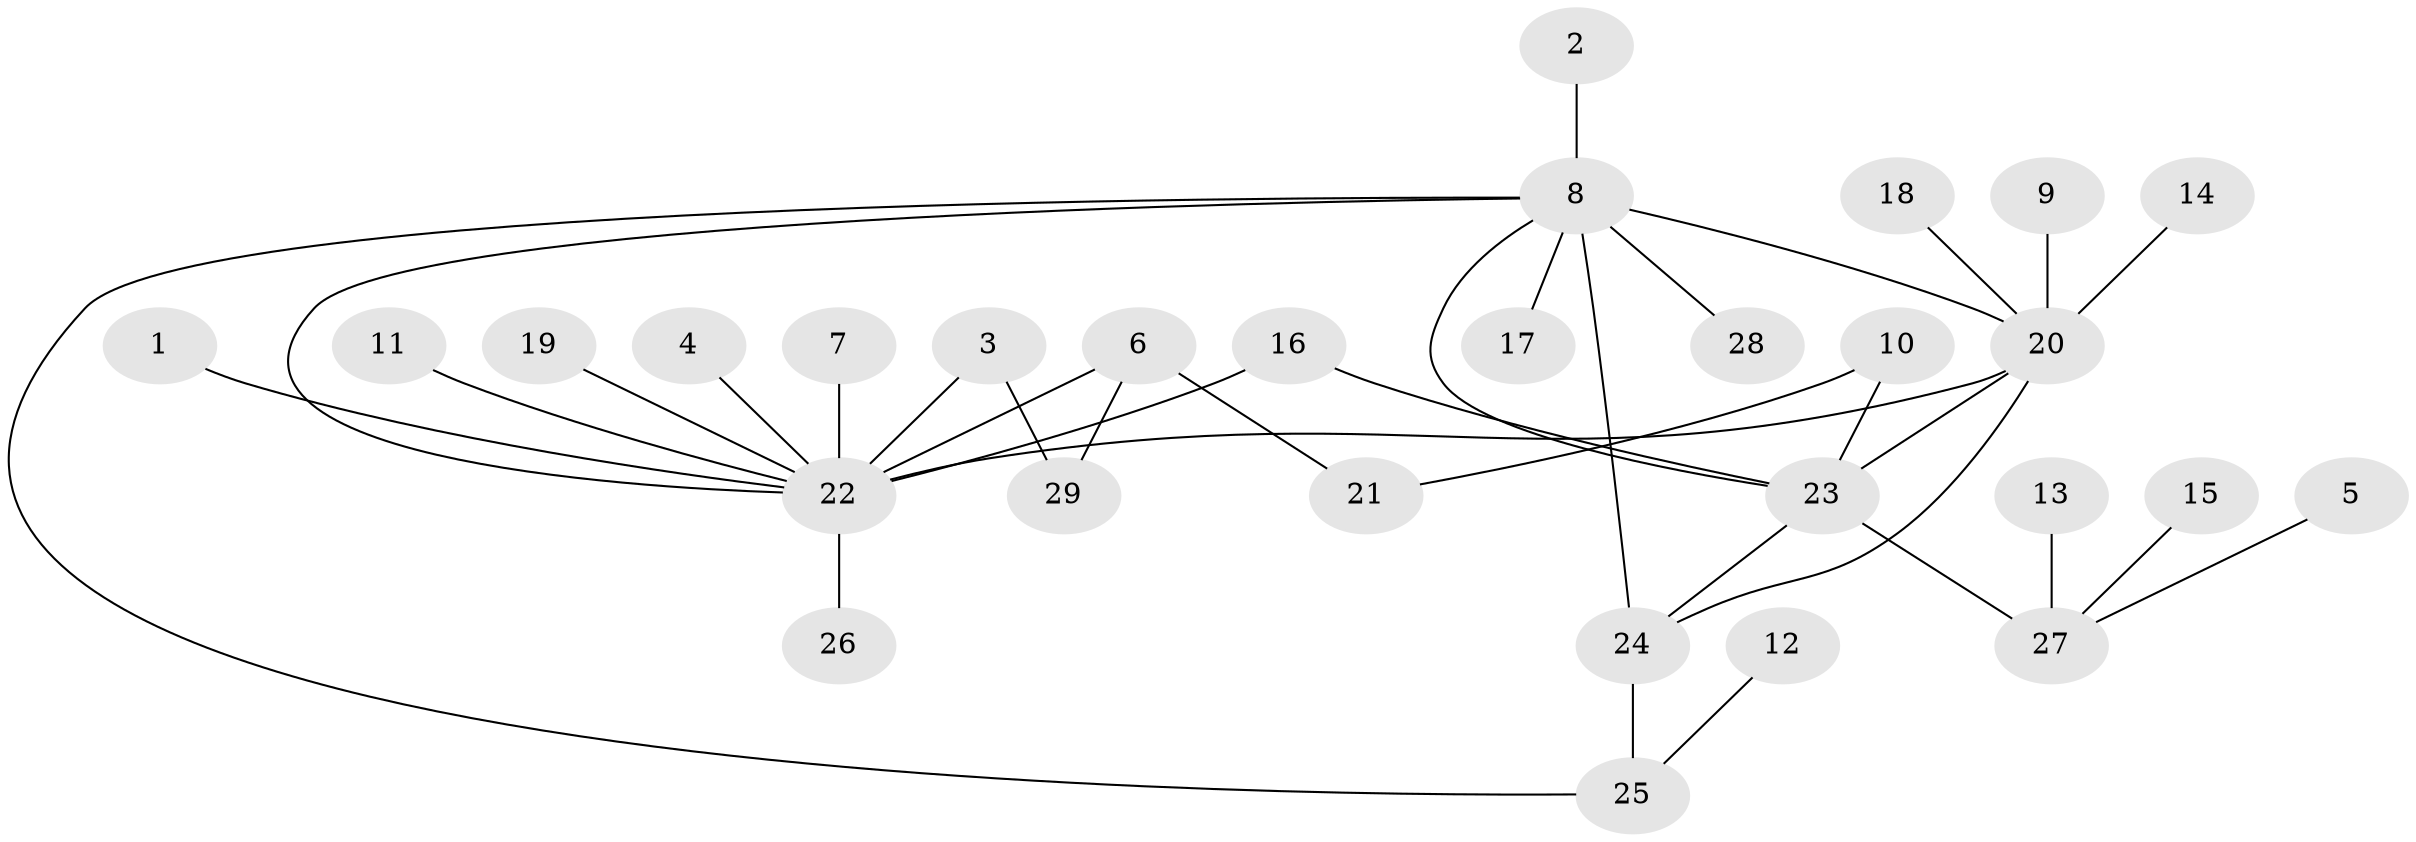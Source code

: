 // original degree distribution, {14: 0.017857142857142856, 10: 0.017857142857142856, 1: 0.5357142857142857, 4: 0.05357142857142857, 3: 0.07142857142857142, 2: 0.23214285714285715, 8: 0.017857142857142856, 7: 0.017857142857142856, 9: 0.017857142857142856, 6: 0.017857142857142856}
// Generated by graph-tools (version 1.1) at 2025/01/03/09/25 03:01:46]
// undirected, 29 vertices, 36 edges
graph export_dot {
graph [start="1"]
  node [color=gray90,style=filled];
  1;
  2;
  3;
  4;
  5;
  6;
  7;
  8;
  9;
  10;
  11;
  12;
  13;
  14;
  15;
  16;
  17;
  18;
  19;
  20;
  21;
  22;
  23;
  24;
  25;
  26;
  27;
  28;
  29;
  1 -- 22 [weight=1.0];
  2 -- 8 [weight=1.0];
  3 -- 22 [weight=1.0];
  3 -- 29 [weight=1.0];
  4 -- 22 [weight=1.0];
  5 -- 27 [weight=1.0];
  6 -- 21 [weight=1.0];
  6 -- 22 [weight=2.0];
  6 -- 29 [weight=1.0];
  7 -- 22 [weight=1.0];
  8 -- 17 [weight=1.0];
  8 -- 20 [weight=1.0];
  8 -- 22 [weight=1.0];
  8 -- 23 [weight=1.0];
  8 -- 24 [weight=2.0];
  8 -- 25 [weight=1.0];
  8 -- 28 [weight=1.0];
  9 -- 20 [weight=1.0];
  10 -- 21 [weight=1.0];
  10 -- 23 [weight=1.0];
  11 -- 22 [weight=1.0];
  12 -- 25 [weight=1.0];
  13 -- 27 [weight=1.0];
  14 -- 20 [weight=1.0];
  15 -- 27 [weight=1.0];
  16 -- 22 [weight=1.0];
  16 -- 23 [weight=1.0];
  18 -- 20 [weight=1.0];
  19 -- 22 [weight=1.0];
  20 -- 22 [weight=1.0];
  20 -- 23 [weight=2.0];
  20 -- 24 [weight=1.0];
  22 -- 26 [weight=1.0];
  23 -- 24 [weight=1.0];
  23 -- 27 [weight=2.0];
  24 -- 25 [weight=1.0];
}
